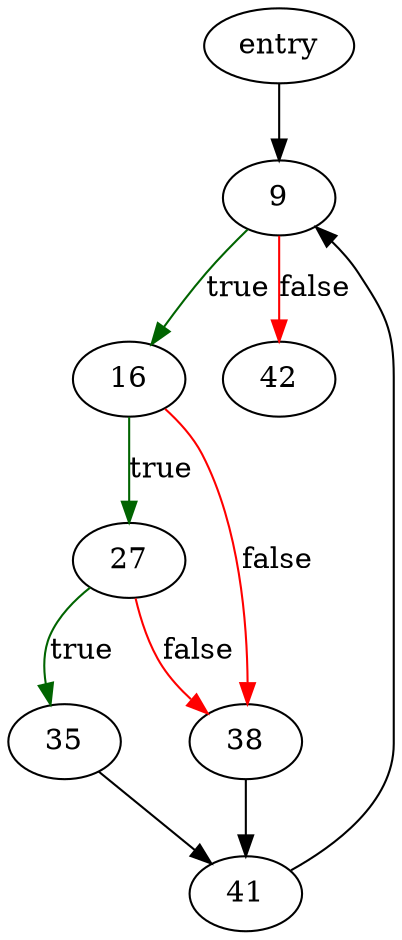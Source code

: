 digraph "sqlite3ExprCacheRemove" {
	// Node definitions.
	3 [label=entry];
	9;
	16;
	27;
	35;
	38;
	41;
	42;

	// Edge definitions.
	3 -> 9;
	9 -> 16 [
		color=darkgreen
		label=true
	];
	9 -> 42 [
		color=red
		label=false
	];
	16 -> 27 [
		color=darkgreen
		label=true
	];
	16 -> 38 [
		color=red
		label=false
	];
	27 -> 35 [
		color=darkgreen
		label=true
	];
	27 -> 38 [
		color=red
		label=false
	];
	35 -> 41;
	38 -> 41;
	41 -> 9;
}